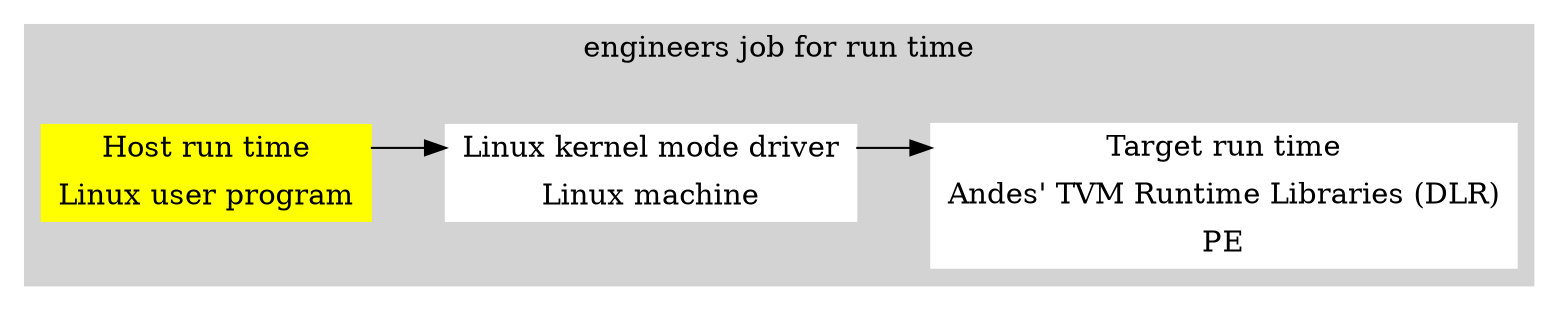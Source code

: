 // dot -Tpng runtime.gv -o runtime.png

digraph G {
  rankdir=LR;

  subgraph cluster_1 {
    style=filled;
    color=lightgrey;
    label = "engineers job for run time\n\n";

    node [shape=record,style=filled,color=yellow]; 
      HR [
        label = "<f0> Host run time | <f1> Linux user program"
        shape = "record"
      ];
    node [shape=record,style=filled,color=white]; 
      Driver [
        label = "<f0> Linux kernel mode driver | <f1> Linux machine"
        shape = "record"
      ];
      TR [
        label = "<f0> Target run time | <f1> Andes' TVM Runtime Libraries (DLR) | <f2> PE"
        shape = "record"
      ];

    HR:f0 -> Driver:f0;
    Driver:f0 -> TR:f0;
  }
}

